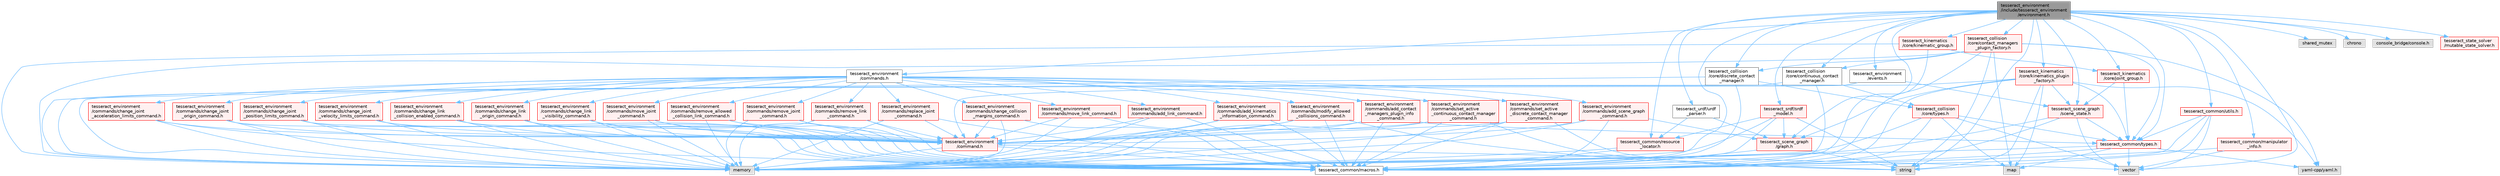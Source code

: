 digraph "tesseract_environment/include/tesseract_environment/environment.h"
{
 // LATEX_PDF_SIZE
  bgcolor="transparent";
  edge [fontname=Helvetica,fontsize=10,labelfontname=Helvetica,labelfontsize=10];
  node [fontname=Helvetica,fontsize=10,shape=box,height=0.2,width=0.4];
  Node1 [label="tesseract_environment\l/include/tesseract_environment\l/environment.h",height=0.2,width=0.4,color="gray40", fillcolor="grey60", style="filled", fontcolor="black",tooltip=" "];
  Node1 -> Node2 [color="steelblue1",style="solid"];
  Node2 [label="tesseract_common/macros.h",height=0.2,width=0.4,color="grey40", fillcolor="white", style="filled",URL="$de/d3c/macros_8h.html",tooltip="Common Tesseract Macros."];
  Node1 -> Node3 [color="steelblue1",style="solid"];
  Node3 [label="vector",height=0.2,width=0.4,color="grey60", fillcolor="#E0E0E0", style="filled",tooltip=" "];
  Node1 -> Node4 [color="steelblue1",style="solid"];
  Node4 [label="string",height=0.2,width=0.4,color="grey60", fillcolor="#E0E0E0", style="filled",tooltip=" "];
  Node1 -> Node5 [color="steelblue1",style="solid"];
  Node5 [label="shared_mutex",height=0.2,width=0.4,color="grey60", fillcolor="#E0E0E0", style="filled",tooltip=" "];
  Node1 -> Node6 [color="steelblue1",style="solid"];
  Node6 [label="chrono",height=0.2,width=0.4,color="grey60", fillcolor="#E0E0E0", style="filled",tooltip=" "];
  Node1 -> Node7 [color="steelblue1",style="solid"];
  Node7 [label="console_bridge/console.h",height=0.2,width=0.4,color="grey60", fillcolor="#E0E0E0", style="filled",tooltip=" "];
  Node1 -> Node8 [color="steelblue1",style="solid"];
  Node8 [label="tesseract_environment\l/commands.h",height=0.2,width=0.4,color="grey40", fillcolor="white", style="filled",URL="$d5/d90/commands_8h.html",tooltip="This contains classes for recording operations applied to the environment for tracking changes...."];
  Node8 -> Node9 [color="steelblue1",style="solid"];
  Node9 [label="tesseract_environment\l/commands/add_contact\l_managers_plugin_info\l_command.h",height=0.2,width=0.4,color="red", fillcolor="#FFF0F0", style="filled",URL="$db/d41/add__contact__managers__plugin__info__command_8h.html",tooltip="Used to add contact managers plugin info to the environment."];
  Node9 -> Node2 [color="steelblue1",style="solid"];
  Node9 -> Node11 [color="steelblue1",style="solid"];
  Node11 [label="memory",height=0.2,width=0.4,color="grey60", fillcolor="#E0E0E0", style="filled",tooltip=" "];
  Node9 -> Node12 [color="steelblue1",style="solid"];
  Node12 [label="tesseract_environment\l/command.h",height=0.2,width=0.4,color="red", fillcolor="#FFF0F0", style="filled",URL="$d0/d09/command_8h.html",tooltip="This contains classes for recording operations applied to the environment for tracking changes...."];
  Node12 -> Node2 [color="steelblue1",style="solid"];
  Node12 -> Node11 [color="steelblue1",style="solid"];
  Node12 -> Node3 [color="steelblue1",style="solid"];
  Node9 -> Node13 [color="steelblue1",style="solid"];
  Node13 [label="tesseract_common/types.h",height=0.2,width=0.4,color="red", fillcolor="#FFF0F0", style="filled",URL="$dd/ddb/tesseract__common_2include_2tesseract__common_2types_8h.html",tooltip="Common Tesseract Types."];
  Node13 -> Node2 [color="steelblue1",style="solid"];
  Node13 -> Node3 [color="steelblue1",style="solid"];
  Node13 -> Node11 [color="steelblue1",style="solid"];
  Node13 -> Node16 [color="steelblue1",style="solid"];
  Node16 [label="map",height=0.2,width=0.4,color="grey60", fillcolor="#E0E0E0", style="filled",tooltip=" "];
  Node13 -> Node19 [color="steelblue1",style="solid"];
  Node19 [label="yaml-cpp/yaml.h",height=0.2,width=0.4,color="grey60", fillcolor="#E0E0E0", style="filled",tooltip=" "];
  Node8 -> Node24 [color="steelblue1",style="solid"];
  Node24 [label="tesseract_environment\l/commands/add_link_command.h",height=0.2,width=0.4,color="red", fillcolor="#FFF0F0", style="filled",URL="$da/db7/add__link__command_8h.html",tooltip="Used to add link and joint to environment."];
  Node24 -> Node2 [color="steelblue1",style="solid"];
  Node24 -> Node11 [color="steelblue1",style="solid"];
  Node24 -> Node12 [color="steelblue1",style="solid"];
  Node8 -> Node29 [color="steelblue1",style="solid"];
  Node29 [label="tesseract_environment\l/commands/add_kinematics\l_information_command.h",height=0.2,width=0.4,color="red", fillcolor="#FFF0F0", style="filled",URL="$d6/d07/add__kinematics__information__command_8h.html",tooltip="Used to kinematics information to the environment."];
  Node29 -> Node2 [color="steelblue1",style="solid"];
  Node29 -> Node11 [color="steelblue1",style="solid"];
  Node29 -> Node12 [color="steelblue1",style="solid"];
  Node8 -> Node40 [color="steelblue1",style="solid"];
  Node40 [label="tesseract_environment\l/commands/add_scene_graph\l_command.h",height=0.2,width=0.4,color="red", fillcolor="#FFF0F0", style="filled",URL="$df/ddd/add__scene__graph__command_8h.html",tooltip="Used to add scene graph to the environment."];
  Node40 -> Node2 [color="steelblue1",style="solid"];
  Node40 -> Node11 [color="steelblue1",style="solid"];
  Node40 -> Node12 [color="steelblue1",style="solid"];
  Node40 -> Node41 [color="steelblue1",style="solid"];
  Node41 [label="tesseract_scene_graph\l/graph.h",height=0.2,width=0.4,color="red", fillcolor="#FFF0F0", style="filled",URL="$d6/df3/graph_8h.html",tooltip="A basic scene graph using boost."];
  Node41 -> Node2 [color="steelblue1",style="solid"];
  Node41 -> Node4 [color="steelblue1",style="solid"];
  Node8 -> Node48 [color="steelblue1",style="solid"];
  Node48 [label="tesseract_environment\l/commands/change_joint\l_acceleration_limits_command.h",height=0.2,width=0.4,color="red", fillcolor="#FFF0F0", style="filled",URL="$da/d98/change__joint__acceleration__limits__command_8h.html",tooltip="Used to change a joints acceleration limits in environment."];
  Node48 -> Node2 [color="steelblue1",style="solid"];
  Node48 -> Node11 [color="steelblue1",style="solid"];
  Node48 -> Node12 [color="steelblue1",style="solid"];
  Node8 -> Node51 [color="steelblue1",style="solid"];
  Node51 [label="tesseract_environment\l/commands/change_joint\l_origin_command.h",height=0.2,width=0.4,color="red", fillcolor="#FFF0F0", style="filled",URL="$df/dd7/change__joint__origin__command_8h.html",tooltip="Used to change a joints origin in environment."];
  Node51 -> Node2 [color="steelblue1",style="solid"];
  Node51 -> Node11 [color="steelblue1",style="solid"];
  Node51 -> Node12 [color="steelblue1",style="solid"];
  Node8 -> Node52 [color="steelblue1",style="solid"];
  Node52 [label="tesseract_environment\l/commands/change_joint\l_position_limits_command.h",height=0.2,width=0.4,color="red", fillcolor="#FFF0F0", style="filled",URL="$de/dbe/change__joint__position__limits__command_8h.html",tooltip="Used to change a joints position limits in environment."];
  Node52 -> Node2 [color="steelblue1",style="solid"];
  Node52 -> Node11 [color="steelblue1",style="solid"];
  Node52 -> Node12 [color="steelblue1",style="solid"];
  Node8 -> Node53 [color="steelblue1",style="solid"];
  Node53 [label="tesseract_environment\l/commands/change_joint\l_velocity_limits_command.h",height=0.2,width=0.4,color="red", fillcolor="#FFF0F0", style="filled",URL="$d8/dcb/change__joint__velocity__limits__command_8h.html",tooltip="Used to change a joints velocity limits in environment."];
  Node53 -> Node2 [color="steelblue1",style="solid"];
  Node53 -> Node11 [color="steelblue1",style="solid"];
  Node53 -> Node12 [color="steelblue1",style="solid"];
  Node8 -> Node54 [color="steelblue1",style="solid"];
  Node54 [label="tesseract_environment\l/commands/change_link\l_collision_enabled_command.h",height=0.2,width=0.4,color="red", fillcolor="#FFF0F0", style="filled",URL="$de/d30/change__link__collision__enabled__command_8h.html",tooltip="Used to change a links collision enabled in environment."];
  Node54 -> Node2 [color="steelblue1",style="solid"];
  Node54 -> Node11 [color="steelblue1",style="solid"];
  Node54 -> Node12 [color="steelblue1",style="solid"];
  Node8 -> Node55 [color="steelblue1",style="solid"];
  Node55 [label="tesseract_environment\l/commands/change_link\l_origin_command.h",height=0.2,width=0.4,color="red", fillcolor="#FFF0F0", style="filled",URL="$db/d87/change__link__origin__command_8h.html",tooltip="Used to change a links origin in environment."];
  Node55 -> Node2 [color="steelblue1",style="solid"];
  Node55 -> Node11 [color="steelblue1",style="solid"];
  Node55 -> Node12 [color="steelblue1",style="solid"];
  Node8 -> Node56 [color="steelblue1",style="solid"];
  Node56 [label="tesseract_environment\l/commands/change_link\l_visibility_command.h",height=0.2,width=0.4,color="red", fillcolor="#FFF0F0", style="filled",URL="$d8/d76/change__link__visibility__command_8h.html",tooltip="Used to change a links visibility in environment."];
  Node56 -> Node2 [color="steelblue1",style="solid"];
  Node56 -> Node11 [color="steelblue1",style="solid"];
  Node56 -> Node12 [color="steelblue1",style="solid"];
  Node8 -> Node57 [color="steelblue1",style="solid"];
  Node57 [label="tesseract_environment\l/commands/modify_allowed\l_collisions_command.h",height=0.2,width=0.4,color="red", fillcolor="#FFF0F0", style="filled",URL="$d3/d7d/modify__allowed__collisions__command_8h.html",tooltip=" "];
  Node57 -> Node2 [color="steelblue1",style="solid"];
  Node57 -> Node11 [color="steelblue1",style="solid"];
  Node57 -> Node4 [color="steelblue1",style="solid"];
  Node57 -> Node12 [color="steelblue1",style="solid"];
  Node8 -> Node58 [color="steelblue1",style="solid"];
  Node58 [label="tesseract_environment\l/commands/move_joint\l_command.h",height=0.2,width=0.4,color="red", fillcolor="#FFF0F0", style="filled",URL="$dd/dbd/move__joint__command_8h.html",tooltip="Used to move joint in environment."];
  Node58 -> Node2 [color="steelblue1",style="solid"];
  Node58 -> Node11 [color="steelblue1",style="solid"];
  Node58 -> Node12 [color="steelblue1",style="solid"];
  Node8 -> Node59 [color="steelblue1",style="solid"];
  Node59 [label="tesseract_environment\l/commands/move_link_command.h",height=0.2,width=0.4,color="red", fillcolor="#FFF0F0", style="filled",URL="$db/ddd/move__link__command_8h.html",tooltip="Used to move link in environment."];
  Node59 -> Node2 [color="steelblue1",style="solid"];
  Node59 -> Node11 [color="steelblue1",style="solid"];
  Node59 -> Node12 [color="steelblue1",style="solid"];
  Node8 -> Node60 [color="steelblue1",style="solid"];
  Node60 [label="tesseract_environment\l/commands/remove_allowed\l_collision_link_command.h",height=0.2,width=0.4,color="red", fillcolor="#FFF0F0", style="filled",URL="$d0/dfb/remove__allowed__collision__link__command_8h.html",tooltip=" "];
  Node60 -> Node2 [color="steelblue1",style="solid"];
  Node60 -> Node11 [color="steelblue1",style="solid"];
  Node60 -> Node12 [color="steelblue1",style="solid"];
  Node8 -> Node61 [color="steelblue1",style="solid"];
  Node61 [label="tesseract_environment\l/commands/remove_joint\l_command.h",height=0.2,width=0.4,color="red", fillcolor="#FFF0F0", style="filled",URL="$dd/d36/remove__joint__command_8h.html",tooltip="Used to remove joint from environment."];
  Node61 -> Node2 [color="steelblue1",style="solid"];
  Node61 -> Node11 [color="steelblue1",style="solid"];
  Node61 -> Node12 [color="steelblue1",style="solid"];
  Node8 -> Node62 [color="steelblue1",style="solid"];
  Node62 [label="tesseract_environment\l/commands/remove_link\l_command.h",height=0.2,width=0.4,color="red", fillcolor="#FFF0F0", style="filled",URL="$db/dfb/remove__link__command_8h.html",tooltip="Used to remove link from environment."];
  Node62 -> Node2 [color="steelblue1",style="solid"];
  Node62 -> Node11 [color="steelblue1",style="solid"];
  Node62 -> Node12 [color="steelblue1",style="solid"];
  Node8 -> Node63 [color="steelblue1",style="solid"];
  Node63 [label="tesseract_environment\l/commands/replace_joint\l_command.h",height=0.2,width=0.4,color="red", fillcolor="#FFF0F0", style="filled",URL="$d7/d35/replace__joint__command_8h.html",tooltip="Used to replace joint in environment."];
  Node63 -> Node2 [color="steelblue1",style="solid"];
  Node63 -> Node11 [color="steelblue1",style="solid"];
  Node63 -> Node12 [color="steelblue1",style="solid"];
  Node8 -> Node64 [color="steelblue1",style="solid"];
  Node64 [label="tesseract_environment\l/commands/change_collision\l_margins_command.h",height=0.2,width=0.4,color="red", fillcolor="#FFF0F0", style="filled",URL="$d7/d59/change__collision__margins__command_8h.html",tooltip=" "];
  Node64 -> Node2 [color="steelblue1",style="solid"];
  Node64 -> Node11 [color="steelblue1",style="solid"];
  Node64 -> Node12 [color="steelblue1",style="solid"];
  Node8 -> Node66 [color="steelblue1",style="solid"];
  Node66 [label="tesseract_environment\l/commands/set_active\l_continuous_contact_manager\l_command.h",height=0.2,width=0.4,color="red", fillcolor="#FFF0F0", style="filled",URL="$d8/df9/set__active__continuous__contact__manager__command_8h.html",tooltip="Used to set the active continuous contact manager for the environment."];
  Node66 -> Node2 [color="steelblue1",style="solid"];
  Node66 -> Node11 [color="steelblue1",style="solid"];
  Node66 -> Node4 [color="steelblue1",style="solid"];
  Node66 -> Node12 [color="steelblue1",style="solid"];
  Node8 -> Node67 [color="steelblue1",style="solid"];
  Node67 [label="tesseract_environment\l/commands/set_active\l_discrete_contact_manager\l_command.h",height=0.2,width=0.4,color="red", fillcolor="#FFF0F0", style="filled",URL="$dd/d8a/set__active__discrete__contact__manager__command_8h.html",tooltip="Used to set the active discrete contact manager for the environment."];
  Node67 -> Node2 [color="steelblue1",style="solid"];
  Node67 -> Node11 [color="steelblue1",style="solid"];
  Node67 -> Node4 [color="steelblue1",style="solid"];
  Node67 -> Node12 [color="steelblue1",style="solid"];
  Node1 -> Node68 [color="steelblue1",style="solid"];
  Node68 [label="tesseract_environment\l/events.h",height=0.2,width=0.4,color="grey40", fillcolor="white", style="filled",URL="$db/dd2/events_8h.html",tooltip="Tesseract Events."];
  Node68 -> Node12 [color="steelblue1",style="solid"];
  Node68 -> Node69 [color="steelblue1",style="solid"];
  Node69 [label="tesseract_scene_graph\l/scene_state.h",height=0.2,width=0.4,color="red", fillcolor="#FFF0F0", style="filled",URL="$d7/dea/scene__state_8h.html",tooltip="This holds a state of the scene."];
  Node69 -> Node2 [color="steelblue1",style="solid"];
  Node69 -> Node3 [color="steelblue1",style="solid"];
  Node69 -> Node11 [color="steelblue1",style="solid"];
  Node69 -> Node13 [color="steelblue1",style="solid"];
  Node1 -> Node70 [color="steelblue1",style="solid"];
  Node70 [label="tesseract_collision\l/core/discrete_contact\l_manager.h",height=0.2,width=0.4,color="grey40", fillcolor="white", style="filled",URL="$db/d35/discrete__contact__manager_8h.html",tooltip="This is the discrete contact manager base class."];
  Node70 -> Node2 [color="steelblue1",style="solid"];
  Node70 -> Node11 [color="steelblue1",style="solid"];
  Node70 -> Node71 [color="steelblue1",style="solid"];
  Node71 [label="tesseract_collision\l/core/types.h",height=0.2,width=0.4,color="red", fillcolor="#FFF0F0", style="filled",URL="$d3/db3/tesseract__collision_2core_2include_2tesseract__collision_2core_2types_8h.html",tooltip="Tesseracts Collision Common Types."];
  Node71 -> Node2 [color="steelblue1",style="solid"];
  Node71 -> Node3 [color="steelblue1",style="solid"];
  Node71 -> Node11 [color="steelblue1",style="solid"];
  Node71 -> Node16 [color="steelblue1",style="solid"];
  Node71 -> Node13 [color="steelblue1",style="solid"];
  Node1 -> Node97 [color="steelblue1",style="solid"];
  Node97 [label="tesseract_collision\l/core/continuous_contact\l_manager.h",height=0.2,width=0.4,color="grey40", fillcolor="white", style="filled",URL="$d6/d0f/continuous__contact__manager_8h.html",tooltip="This is the continuous contact manager base class."];
  Node97 -> Node2 [color="steelblue1",style="solid"];
  Node97 -> Node11 [color="steelblue1",style="solid"];
  Node97 -> Node71 [color="steelblue1",style="solid"];
  Node1 -> Node98 [color="steelblue1",style="solid"];
  Node98 [label="tesseract_collision\l/core/contact_managers\l_plugin_factory.h",height=0.2,width=0.4,color="red", fillcolor="#FFF0F0", style="filled",URL="$da/d56/contact__managers__plugin__factory_8h.html",tooltip="Factory for loading contact managers as plugins."];
  Node98 -> Node2 [color="steelblue1",style="solid"];
  Node98 -> Node4 [color="steelblue1",style="solid"];
  Node98 -> Node11 [color="steelblue1",style="solid"];
  Node98 -> Node16 [color="steelblue1",style="solid"];
  Node98 -> Node19 [color="steelblue1",style="solid"];
  Node98 -> Node70 [color="steelblue1",style="solid"];
  Node98 -> Node97 [color="steelblue1",style="solid"];
  Node98 -> Node13 [color="steelblue1",style="solid"];
  Node1 -> Node41 [color="steelblue1",style="solid"];
  Node1 -> Node69 [color="steelblue1",style="solid"];
  Node1 -> Node112 [color="steelblue1",style="solid"];
  Node112 [label="tesseract_state_solver\l/mutable_state_solver.h",height=0.2,width=0.4,color="red", fillcolor="#FFF0F0", style="filled",URL="$d3/d54/mutable__state__solver_8h.html",tooltip="Tesseract Scene Graph Mutable State Solver Interface ."];
  Node1 -> Node114 [color="steelblue1",style="solid"];
  Node114 [label="tesseract_urdf/urdf\l_parser.h",height=0.2,width=0.4,color="grey40", fillcolor="white", style="filled",URL="$d8/dec/urdf__parser_8h.html",tooltip="A urdf parser for tesseract."];
  Node114 -> Node41 [color="steelblue1",style="solid"];
  Node114 -> Node79 [color="steelblue1",style="solid"];
  Node79 [label="tesseract_common/resource\l_locator.h",height=0.2,width=0.4,color="red", fillcolor="#FFF0F0", style="filled",URL="$d3/d95/resource__locator_8h.html",tooltip="Locate and retrieve resource data."];
  Node79 -> Node2 [color="steelblue1",style="solid"];
  Node79 -> Node11 [color="steelblue1",style="solid"];
  Node1 -> Node115 [color="steelblue1",style="solid"];
  Node115 [label="tesseract_srdf/srdf\l_model.h",height=0.2,width=0.4,color="red", fillcolor="#FFF0F0", style="filled",URL="$d0/d42/srdf__model_8h.html",tooltip="Parse srdf xml."];
  Node115 -> Node2 [color="steelblue1",style="solid"];
  Node115 -> Node4 [color="steelblue1",style="solid"];
  Node115 -> Node11 [color="steelblue1",style="solid"];
  Node115 -> Node41 [color="steelblue1",style="solid"];
  Node115 -> Node79 [color="steelblue1",style="solid"];
  Node1 -> Node79 [color="steelblue1",style="solid"];
  Node1 -> Node116 [color="steelblue1",style="solid"];
  Node116 [label="tesseract_common/manipulator\l_info.h",height=0.2,width=0.4,color="red", fillcolor="#FFF0F0", style="filled",URL="$d5/df5/manipulator__info_8h.html",tooltip=" "];
  Node116 -> Node2 [color="steelblue1",style="solid"];
  Node116 -> Node3 [color="steelblue1",style="solid"];
  Node1 -> Node13 [color="steelblue1",style="solid"];
  Node1 -> Node32 [color="steelblue1",style="solid"];
  Node32 [label="tesseract_common/utils.h",height=0.2,width=0.4,color="red", fillcolor="#FFF0F0", style="filled",URL="$dc/d79/tesseract__common_2include_2tesseract__common_2utils_8h.html",tooltip="Common Tesseract Utility Functions."];
  Node32 -> Node2 [color="steelblue1",style="solid"];
  Node32 -> Node3 [color="steelblue1",style="solid"];
  Node32 -> Node4 [color="steelblue1",style="solid"];
  Node32 -> Node13 [color="steelblue1",style="solid"];
  Node1 -> Node117 [color="steelblue1",style="solid"];
  Node117 [label="tesseract_kinematics\l/core/joint_group.h",height=0.2,width=0.4,color="red", fillcolor="#FFF0F0", style="filled",URL="$db/d8d/joint__group_8h.html",tooltip="A joint group with forward kinematics, Jacobian, limits methods."];
  Node117 -> Node13 [color="steelblue1",style="solid"];
  Node117 -> Node69 [color="steelblue1",style="solid"];
  Node1 -> Node125 [color="steelblue1",style="solid"];
  Node125 [label="tesseract_kinematics\l/core/kinematic_group.h",height=0.2,width=0.4,color="red", fillcolor="#FFF0F0", style="filled",URL="$d4/d3a/kinematic__group_8h.html",tooltip="A kinematic group with forward and inverse kinematics methods."];
  Node125 -> Node2 [color="steelblue1",style="solid"];
  Node125 -> Node11 [color="steelblue1",style="solid"];
  Node125 -> Node117 [color="steelblue1",style="solid"];
  Node1 -> Node128 [color="steelblue1",style="solid"];
  Node128 [label="tesseract_kinematics\l/core/kinematics_plugin\l_factory.h",height=0.2,width=0.4,color="red", fillcolor="#FFF0F0", style="filled",URL="$d0/d3c/kinematics__plugin__factory_8h.html",tooltip="Kinematics Plugin Factory."];
  Node128 -> Node2 [color="steelblue1",style="solid"];
  Node128 -> Node4 [color="steelblue1",style="solid"];
  Node128 -> Node11 [color="steelblue1",style="solid"];
  Node128 -> Node16 [color="steelblue1",style="solid"];
  Node128 -> Node19 [color="steelblue1",style="solid"];
  Node128 -> Node41 [color="steelblue1",style="solid"];
  Node128 -> Node69 [color="steelblue1",style="solid"];
  Node128 -> Node13 [color="steelblue1",style="solid"];
}
